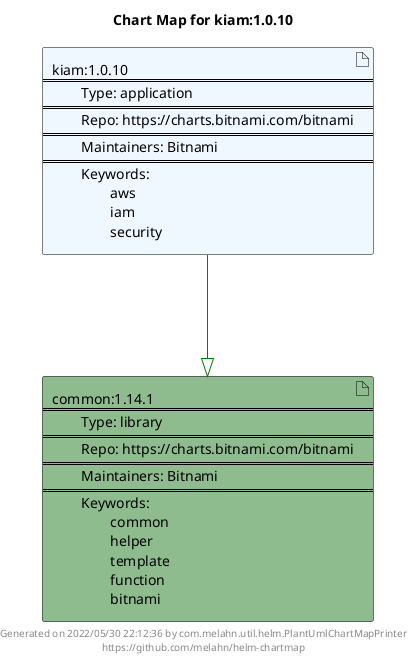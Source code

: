 @startuml
skinparam linetype ortho
skinparam backgroundColor white
skinparam usecaseBorderColor black
skinparam usecaseArrowColor LightSlateGray
skinparam artifactBorderColor black
skinparam artifactArrowColor LightSlateGray

title Chart Map for kiam:1.0.10

'There are 2 referenced Helm Charts
artifact "common:1.14.1\n====\n\tType: library\n====\n\tRepo: https://charts.bitnami.com/bitnami\n====\n\tMaintainers: Bitnami\n====\n\tKeywords: \n\t\tcommon\n\t\thelper\n\t\ttemplate\n\t\tfunction\n\t\tbitnami" as common_1_14_1 #DarkSeaGreen
artifact "kiam:1.0.10\n====\n\tType: application\n====\n\tRepo: https://charts.bitnami.com/bitnami\n====\n\tMaintainers: Bitnami\n====\n\tKeywords: \n\t\taws\n\t\tiam\n\t\tsecurity" as kiam_1_0_10 #AliceBlue

'There are 0 referenced Docker Images

'Chart Dependencies
kiam_1_0_10--[#green]-|>common_1_14_1

center footer Generated on 2022/05/30 22:12:36 by com.melahn.util.helm.PlantUmlChartMapPrinter\nhttps://github.com/melahn/helm-chartmap
@enduml

